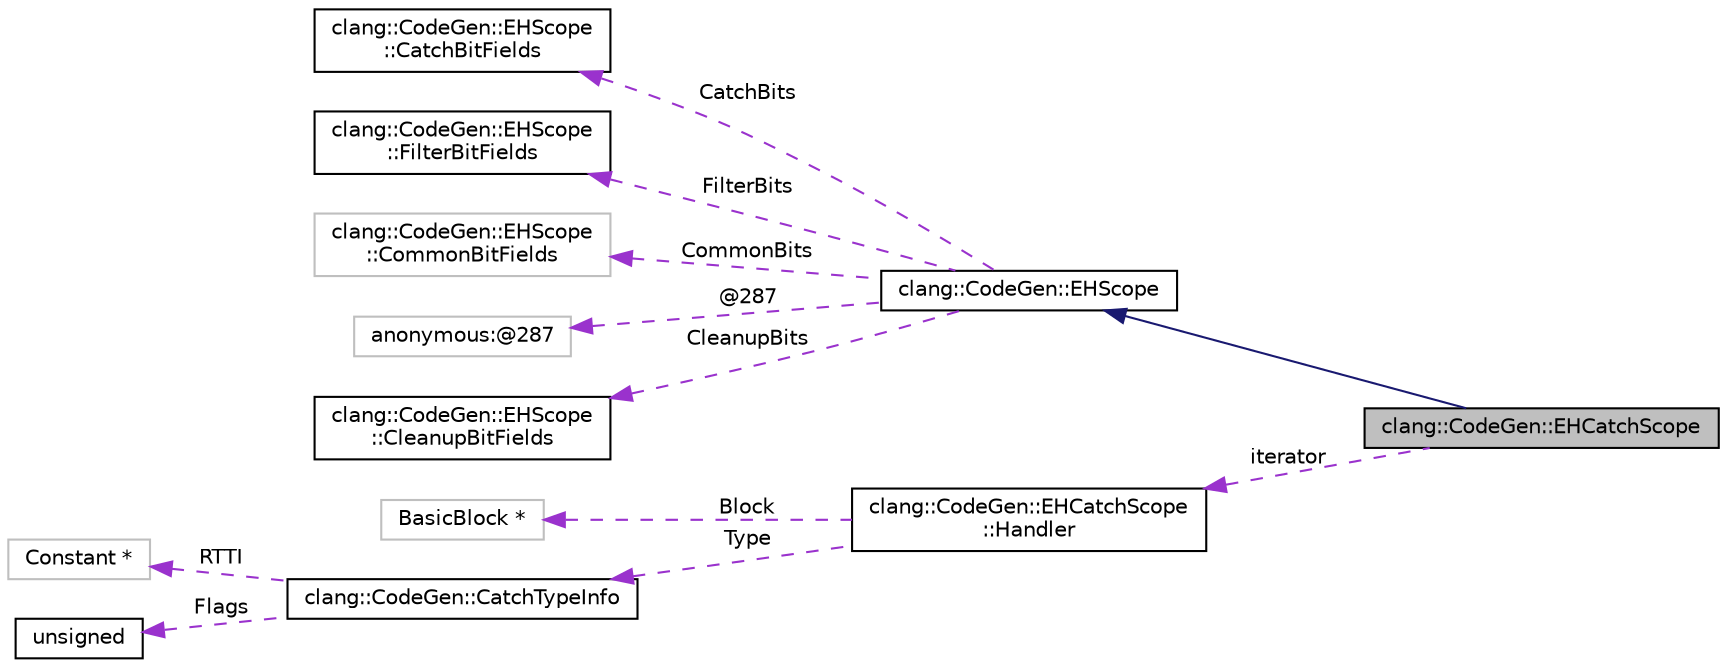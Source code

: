 digraph "clang::CodeGen::EHCatchScope"
{
 // LATEX_PDF_SIZE
  bgcolor="transparent";
  edge [fontname="Helvetica",fontsize="10",labelfontname="Helvetica",labelfontsize="10"];
  node [fontname="Helvetica",fontsize="10",shape=record];
  rankdir="LR";
  Node1 [label="clang::CodeGen::EHCatchScope",height=0.2,width=0.4,color="black", fillcolor="grey75", style="filled", fontcolor="black",tooltip="A scope which attempts to handle some, possibly all, types of exceptions."];
  Node2 -> Node1 [dir="back",color="midnightblue",fontsize="10",style="solid",fontname="Helvetica"];
  Node2 [label="clang::CodeGen::EHScope",height=0.2,width=0.4,color="black",URL="$classclang_1_1CodeGen_1_1EHScope.html",tooltip="A protected scope for zero-cost EH handling."];
  Node3 -> Node2 [dir="back",color="darkorchid3",fontsize="10",style="dashed",label=" CatchBits" ,fontname="Helvetica"];
  Node3 [label="clang::CodeGen::EHScope\l::CatchBitFields",height=0.2,width=0.4,color="black",URL="$classclang_1_1CodeGen_1_1EHScope_1_1CatchBitFields.html",tooltip=" "];
  Node4 -> Node2 [dir="back",color="darkorchid3",fontsize="10",style="dashed",label=" FilterBits" ,fontname="Helvetica"];
  Node4 [label="clang::CodeGen::EHScope\l::FilterBitFields",height=0.2,width=0.4,color="black",URL="$classclang_1_1CodeGen_1_1EHScope_1_1FilterBitFields.html",tooltip=" "];
  Node5 -> Node2 [dir="back",color="darkorchid3",fontsize="10",style="dashed",label=" CommonBits" ,fontname="Helvetica"];
  Node5 [label="clang::CodeGen::EHScope\l::CommonBitFields",height=0.2,width=0.4,color="grey75",tooltip=" "];
  Node6 -> Node2 [dir="back",color="darkorchid3",fontsize="10",style="dashed",label=" @287" ,fontname="Helvetica"];
  Node6 [label="anonymous:@287",height=0.2,width=0.4,color="grey75",tooltip=" "];
  Node7 -> Node2 [dir="back",color="darkorchid3",fontsize="10",style="dashed",label=" CleanupBits" ,fontname="Helvetica"];
  Node7 [label="clang::CodeGen::EHScope\l::CleanupBitFields",height=0.2,width=0.4,color="black",URL="$classclang_1_1CodeGen_1_1EHScope_1_1CleanupBitFields.html",tooltip=" "];
  Node8 -> Node1 [dir="back",color="darkorchid3",fontsize="10",style="dashed",label=" iterator" ,fontname="Helvetica"];
  Node8 [label="clang::CodeGen::EHCatchScope\l::Handler",height=0.2,width=0.4,color="black",URL="$structclang_1_1CodeGen_1_1EHCatchScope_1_1Handler.html",tooltip=" "];
  Node9 -> Node8 [dir="back",color="darkorchid3",fontsize="10",style="dashed",label=" Block" ,fontname="Helvetica"];
  Node9 [label="BasicBlock *",height=0.2,width=0.4,color="grey75",tooltip=" "];
  Node10 -> Node8 [dir="back",color="darkorchid3",fontsize="10",style="dashed",label=" Type" ,fontname="Helvetica"];
  Node10 [label="clang::CodeGen::CatchTypeInfo",height=0.2,width=0.4,color="black",URL="$structclang_1_1CodeGen_1_1CatchTypeInfo.html",tooltip="The MS C++ ABI needs a pointer to RTTI data plus some flags to describe the type of a catch handler,..."];
  Node11 -> Node10 [dir="back",color="darkorchid3",fontsize="10",style="dashed",label=" RTTI" ,fontname="Helvetica"];
  Node11 [label="Constant *",height=0.2,width=0.4,color="grey75",tooltip=" "];
  Node12 -> Node10 [dir="back",color="darkorchid3",fontsize="10",style="dashed",label=" Flags" ,fontname="Helvetica"];
  Node12 [label="unsigned",height=0.2,width=0.4,color="black",URL="$classunsigned.html",tooltip=" "];
}
